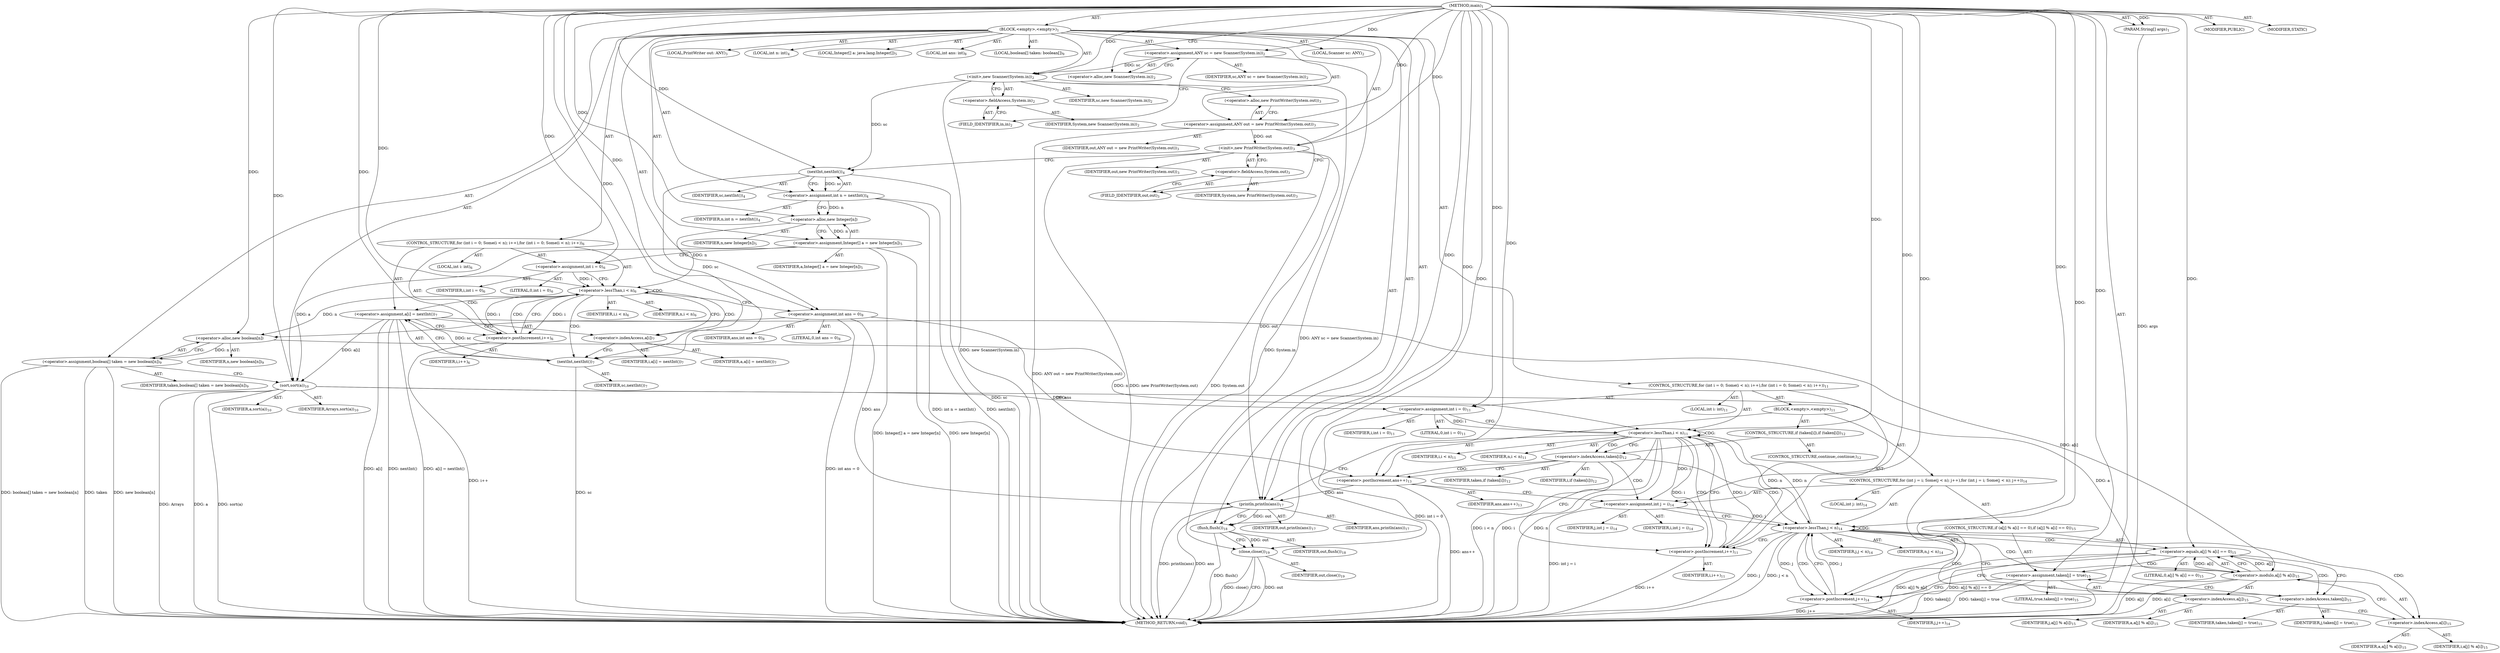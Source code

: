 digraph "main" {  
"21" [label = <(METHOD,main)<SUB>1</SUB>> ]
"22" [label = <(PARAM,String[] args)<SUB>1</SUB>> ]
"23" [label = <(BLOCK,&lt;empty&gt;,&lt;empty&gt;)<SUB>1</SUB>> ]
"4" [label = <(LOCAL,Scanner sc: ANY)<SUB>2</SUB>> ]
"24" [label = <(&lt;operator&gt;.assignment,ANY sc = new Scanner(System.in))<SUB>2</SUB>> ]
"25" [label = <(IDENTIFIER,sc,ANY sc = new Scanner(System.in))<SUB>2</SUB>> ]
"26" [label = <(&lt;operator&gt;.alloc,new Scanner(System.in))<SUB>2</SUB>> ]
"27" [label = <(&lt;init&gt;,new Scanner(System.in))<SUB>2</SUB>> ]
"3" [label = <(IDENTIFIER,sc,new Scanner(System.in))<SUB>2</SUB>> ]
"28" [label = <(&lt;operator&gt;.fieldAccess,System.in)<SUB>2</SUB>> ]
"29" [label = <(IDENTIFIER,System,new Scanner(System.in))<SUB>2</SUB>> ]
"30" [label = <(FIELD_IDENTIFIER,in,in)<SUB>2</SUB>> ]
"6" [label = <(LOCAL,PrintWriter out: ANY)<SUB>3</SUB>> ]
"31" [label = <(&lt;operator&gt;.assignment,ANY out = new PrintWriter(System.out))<SUB>3</SUB>> ]
"32" [label = <(IDENTIFIER,out,ANY out = new PrintWriter(System.out))<SUB>3</SUB>> ]
"33" [label = <(&lt;operator&gt;.alloc,new PrintWriter(System.out))<SUB>3</SUB>> ]
"34" [label = <(&lt;init&gt;,new PrintWriter(System.out))<SUB>3</SUB>> ]
"5" [label = <(IDENTIFIER,out,new PrintWriter(System.out))<SUB>3</SUB>> ]
"35" [label = <(&lt;operator&gt;.fieldAccess,System.out)<SUB>3</SUB>> ]
"36" [label = <(IDENTIFIER,System,new PrintWriter(System.out))<SUB>3</SUB>> ]
"37" [label = <(FIELD_IDENTIFIER,out,out)<SUB>3</SUB>> ]
"38" [label = <(LOCAL,int n: int)<SUB>4</SUB>> ]
"39" [label = <(&lt;operator&gt;.assignment,int n = nextInt())<SUB>4</SUB>> ]
"40" [label = <(IDENTIFIER,n,int n = nextInt())<SUB>4</SUB>> ]
"41" [label = <(nextInt,nextInt())<SUB>4</SUB>> ]
"42" [label = <(IDENTIFIER,sc,nextInt())<SUB>4</SUB>> ]
"43" [label = <(LOCAL,Integer[] a: java.lang.Integer[])<SUB>5</SUB>> ]
"44" [label = <(&lt;operator&gt;.assignment,Integer[] a = new Integer[n])<SUB>5</SUB>> ]
"45" [label = <(IDENTIFIER,a,Integer[] a = new Integer[n])<SUB>5</SUB>> ]
"46" [label = <(&lt;operator&gt;.alloc,new Integer[n])> ]
"47" [label = <(IDENTIFIER,n,new Integer[n])<SUB>5</SUB>> ]
"48" [label = <(CONTROL_STRUCTURE,for (int i = 0; Some(i &lt; n); i++),for (int i = 0; Some(i &lt; n); i++))<SUB>6</SUB>> ]
"49" [label = <(LOCAL,int i: int)<SUB>6</SUB>> ]
"50" [label = <(&lt;operator&gt;.assignment,int i = 0)<SUB>6</SUB>> ]
"51" [label = <(IDENTIFIER,i,int i = 0)<SUB>6</SUB>> ]
"52" [label = <(LITERAL,0,int i = 0)<SUB>6</SUB>> ]
"53" [label = <(&lt;operator&gt;.lessThan,i &lt; n)<SUB>6</SUB>> ]
"54" [label = <(IDENTIFIER,i,i &lt; n)<SUB>6</SUB>> ]
"55" [label = <(IDENTIFIER,n,i &lt; n)<SUB>6</SUB>> ]
"56" [label = <(&lt;operator&gt;.postIncrement,i++)<SUB>6</SUB>> ]
"57" [label = <(IDENTIFIER,i,i++)<SUB>6</SUB>> ]
"58" [label = <(&lt;operator&gt;.assignment,a[i] = nextInt())<SUB>7</SUB>> ]
"59" [label = <(&lt;operator&gt;.indexAccess,a[i])<SUB>7</SUB>> ]
"60" [label = <(IDENTIFIER,a,a[i] = nextInt())<SUB>7</SUB>> ]
"61" [label = <(IDENTIFIER,i,a[i] = nextInt())<SUB>7</SUB>> ]
"62" [label = <(nextInt,nextInt())<SUB>7</SUB>> ]
"63" [label = <(IDENTIFIER,sc,nextInt())<SUB>7</SUB>> ]
"64" [label = <(LOCAL,int ans: int)<SUB>8</SUB>> ]
"65" [label = <(&lt;operator&gt;.assignment,int ans = 0)<SUB>8</SUB>> ]
"66" [label = <(IDENTIFIER,ans,int ans = 0)<SUB>8</SUB>> ]
"67" [label = <(LITERAL,0,int ans = 0)<SUB>8</SUB>> ]
"68" [label = <(LOCAL,boolean[] taken: boolean[])<SUB>9</SUB>> ]
"69" [label = <(&lt;operator&gt;.assignment,boolean[] taken = new boolean[n])<SUB>9</SUB>> ]
"70" [label = <(IDENTIFIER,taken,boolean[] taken = new boolean[n])<SUB>9</SUB>> ]
"71" [label = <(&lt;operator&gt;.alloc,new boolean[n])> ]
"72" [label = <(IDENTIFIER,n,new boolean[n])<SUB>9</SUB>> ]
"73" [label = <(sort,sort(a))<SUB>10</SUB>> ]
"74" [label = <(IDENTIFIER,Arrays,sort(a))<SUB>10</SUB>> ]
"75" [label = <(IDENTIFIER,a,sort(a))<SUB>10</SUB>> ]
"76" [label = <(CONTROL_STRUCTURE,for (int i = 0; Some(i &lt; n); i++),for (int i = 0; Some(i &lt; n); i++))<SUB>11</SUB>> ]
"77" [label = <(LOCAL,int i: int)<SUB>11</SUB>> ]
"78" [label = <(&lt;operator&gt;.assignment,int i = 0)<SUB>11</SUB>> ]
"79" [label = <(IDENTIFIER,i,int i = 0)<SUB>11</SUB>> ]
"80" [label = <(LITERAL,0,int i = 0)<SUB>11</SUB>> ]
"81" [label = <(&lt;operator&gt;.lessThan,i &lt; n)<SUB>11</SUB>> ]
"82" [label = <(IDENTIFIER,i,i &lt; n)<SUB>11</SUB>> ]
"83" [label = <(IDENTIFIER,n,i &lt; n)<SUB>11</SUB>> ]
"84" [label = <(&lt;operator&gt;.postIncrement,i++)<SUB>11</SUB>> ]
"85" [label = <(IDENTIFIER,i,i++)<SUB>11</SUB>> ]
"86" [label = <(BLOCK,&lt;empty&gt;,&lt;empty&gt;)<SUB>11</SUB>> ]
"87" [label = <(CONTROL_STRUCTURE,if (taken[i]),if (taken[i]))<SUB>12</SUB>> ]
"88" [label = <(&lt;operator&gt;.indexAccess,taken[i])<SUB>12</SUB>> ]
"89" [label = <(IDENTIFIER,taken,if (taken[i]))<SUB>12</SUB>> ]
"90" [label = <(IDENTIFIER,i,if (taken[i]))<SUB>12</SUB>> ]
"91" [label = <(CONTROL_STRUCTURE,continue;,continue;)<SUB>12</SUB>> ]
"92" [label = <(&lt;operator&gt;.postIncrement,ans++)<SUB>13</SUB>> ]
"93" [label = <(IDENTIFIER,ans,ans++)<SUB>13</SUB>> ]
"94" [label = <(CONTROL_STRUCTURE,for (int j = i; Some(j &lt; n); j++),for (int j = i; Some(j &lt; n); j++))<SUB>14</SUB>> ]
"95" [label = <(LOCAL,int j: int)<SUB>14</SUB>> ]
"96" [label = <(&lt;operator&gt;.assignment,int j = i)<SUB>14</SUB>> ]
"97" [label = <(IDENTIFIER,j,int j = i)<SUB>14</SUB>> ]
"98" [label = <(IDENTIFIER,i,int j = i)<SUB>14</SUB>> ]
"99" [label = <(&lt;operator&gt;.lessThan,j &lt; n)<SUB>14</SUB>> ]
"100" [label = <(IDENTIFIER,j,j &lt; n)<SUB>14</SUB>> ]
"101" [label = <(IDENTIFIER,n,j &lt; n)<SUB>14</SUB>> ]
"102" [label = <(&lt;operator&gt;.postIncrement,j++)<SUB>14</SUB>> ]
"103" [label = <(IDENTIFIER,j,j++)<SUB>14</SUB>> ]
"104" [label = <(CONTROL_STRUCTURE,if (a[j] % a[i] == 0),if (a[j] % a[i] == 0))<SUB>15</SUB>> ]
"105" [label = <(&lt;operator&gt;.equals,a[j] % a[i] == 0)<SUB>15</SUB>> ]
"106" [label = <(&lt;operator&gt;.modulo,a[j] % a[i])<SUB>15</SUB>> ]
"107" [label = <(&lt;operator&gt;.indexAccess,a[j])<SUB>15</SUB>> ]
"108" [label = <(IDENTIFIER,a,a[j] % a[i])<SUB>15</SUB>> ]
"109" [label = <(IDENTIFIER,j,a[j] % a[i])<SUB>15</SUB>> ]
"110" [label = <(&lt;operator&gt;.indexAccess,a[i])<SUB>15</SUB>> ]
"111" [label = <(IDENTIFIER,a,a[j] % a[i])<SUB>15</SUB>> ]
"112" [label = <(IDENTIFIER,i,a[j] % a[i])<SUB>15</SUB>> ]
"113" [label = <(LITERAL,0,a[j] % a[i] == 0)<SUB>15</SUB>> ]
"114" [label = <(&lt;operator&gt;.assignment,taken[j] = true)<SUB>15</SUB>> ]
"115" [label = <(&lt;operator&gt;.indexAccess,taken[j])<SUB>15</SUB>> ]
"116" [label = <(IDENTIFIER,taken,taken[j] = true)<SUB>15</SUB>> ]
"117" [label = <(IDENTIFIER,j,taken[j] = true)<SUB>15</SUB>> ]
"118" [label = <(LITERAL,true,taken[j] = true)<SUB>15</SUB>> ]
"119" [label = <(println,println(ans))<SUB>17</SUB>> ]
"120" [label = <(IDENTIFIER,out,println(ans))<SUB>17</SUB>> ]
"121" [label = <(IDENTIFIER,ans,println(ans))<SUB>17</SUB>> ]
"122" [label = <(flush,flush())<SUB>18</SUB>> ]
"123" [label = <(IDENTIFIER,out,flush())<SUB>18</SUB>> ]
"124" [label = <(close,close())<SUB>19</SUB>> ]
"125" [label = <(IDENTIFIER,out,close())<SUB>19</SUB>> ]
"126" [label = <(MODIFIER,PUBLIC)> ]
"127" [label = <(MODIFIER,STATIC)> ]
"128" [label = <(METHOD_RETURN,void)<SUB>1</SUB>> ]
  "21" -> "22"  [ label = "AST: "] 
  "21" -> "23"  [ label = "AST: "] 
  "21" -> "126"  [ label = "AST: "] 
  "21" -> "127"  [ label = "AST: "] 
  "21" -> "128"  [ label = "AST: "] 
  "23" -> "4"  [ label = "AST: "] 
  "23" -> "24"  [ label = "AST: "] 
  "23" -> "27"  [ label = "AST: "] 
  "23" -> "6"  [ label = "AST: "] 
  "23" -> "31"  [ label = "AST: "] 
  "23" -> "34"  [ label = "AST: "] 
  "23" -> "38"  [ label = "AST: "] 
  "23" -> "39"  [ label = "AST: "] 
  "23" -> "43"  [ label = "AST: "] 
  "23" -> "44"  [ label = "AST: "] 
  "23" -> "48"  [ label = "AST: "] 
  "23" -> "64"  [ label = "AST: "] 
  "23" -> "65"  [ label = "AST: "] 
  "23" -> "68"  [ label = "AST: "] 
  "23" -> "69"  [ label = "AST: "] 
  "23" -> "73"  [ label = "AST: "] 
  "23" -> "76"  [ label = "AST: "] 
  "23" -> "119"  [ label = "AST: "] 
  "23" -> "122"  [ label = "AST: "] 
  "23" -> "124"  [ label = "AST: "] 
  "24" -> "25"  [ label = "AST: "] 
  "24" -> "26"  [ label = "AST: "] 
  "27" -> "3"  [ label = "AST: "] 
  "27" -> "28"  [ label = "AST: "] 
  "28" -> "29"  [ label = "AST: "] 
  "28" -> "30"  [ label = "AST: "] 
  "31" -> "32"  [ label = "AST: "] 
  "31" -> "33"  [ label = "AST: "] 
  "34" -> "5"  [ label = "AST: "] 
  "34" -> "35"  [ label = "AST: "] 
  "35" -> "36"  [ label = "AST: "] 
  "35" -> "37"  [ label = "AST: "] 
  "39" -> "40"  [ label = "AST: "] 
  "39" -> "41"  [ label = "AST: "] 
  "41" -> "42"  [ label = "AST: "] 
  "44" -> "45"  [ label = "AST: "] 
  "44" -> "46"  [ label = "AST: "] 
  "46" -> "47"  [ label = "AST: "] 
  "48" -> "49"  [ label = "AST: "] 
  "48" -> "50"  [ label = "AST: "] 
  "48" -> "53"  [ label = "AST: "] 
  "48" -> "56"  [ label = "AST: "] 
  "48" -> "58"  [ label = "AST: "] 
  "50" -> "51"  [ label = "AST: "] 
  "50" -> "52"  [ label = "AST: "] 
  "53" -> "54"  [ label = "AST: "] 
  "53" -> "55"  [ label = "AST: "] 
  "56" -> "57"  [ label = "AST: "] 
  "58" -> "59"  [ label = "AST: "] 
  "58" -> "62"  [ label = "AST: "] 
  "59" -> "60"  [ label = "AST: "] 
  "59" -> "61"  [ label = "AST: "] 
  "62" -> "63"  [ label = "AST: "] 
  "65" -> "66"  [ label = "AST: "] 
  "65" -> "67"  [ label = "AST: "] 
  "69" -> "70"  [ label = "AST: "] 
  "69" -> "71"  [ label = "AST: "] 
  "71" -> "72"  [ label = "AST: "] 
  "73" -> "74"  [ label = "AST: "] 
  "73" -> "75"  [ label = "AST: "] 
  "76" -> "77"  [ label = "AST: "] 
  "76" -> "78"  [ label = "AST: "] 
  "76" -> "81"  [ label = "AST: "] 
  "76" -> "84"  [ label = "AST: "] 
  "76" -> "86"  [ label = "AST: "] 
  "78" -> "79"  [ label = "AST: "] 
  "78" -> "80"  [ label = "AST: "] 
  "81" -> "82"  [ label = "AST: "] 
  "81" -> "83"  [ label = "AST: "] 
  "84" -> "85"  [ label = "AST: "] 
  "86" -> "87"  [ label = "AST: "] 
  "86" -> "92"  [ label = "AST: "] 
  "86" -> "94"  [ label = "AST: "] 
  "87" -> "88"  [ label = "AST: "] 
  "87" -> "91"  [ label = "AST: "] 
  "88" -> "89"  [ label = "AST: "] 
  "88" -> "90"  [ label = "AST: "] 
  "92" -> "93"  [ label = "AST: "] 
  "94" -> "95"  [ label = "AST: "] 
  "94" -> "96"  [ label = "AST: "] 
  "94" -> "99"  [ label = "AST: "] 
  "94" -> "102"  [ label = "AST: "] 
  "94" -> "104"  [ label = "AST: "] 
  "96" -> "97"  [ label = "AST: "] 
  "96" -> "98"  [ label = "AST: "] 
  "99" -> "100"  [ label = "AST: "] 
  "99" -> "101"  [ label = "AST: "] 
  "102" -> "103"  [ label = "AST: "] 
  "104" -> "105"  [ label = "AST: "] 
  "104" -> "114"  [ label = "AST: "] 
  "105" -> "106"  [ label = "AST: "] 
  "105" -> "113"  [ label = "AST: "] 
  "106" -> "107"  [ label = "AST: "] 
  "106" -> "110"  [ label = "AST: "] 
  "107" -> "108"  [ label = "AST: "] 
  "107" -> "109"  [ label = "AST: "] 
  "110" -> "111"  [ label = "AST: "] 
  "110" -> "112"  [ label = "AST: "] 
  "114" -> "115"  [ label = "AST: "] 
  "114" -> "118"  [ label = "AST: "] 
  "115" -> "116"  [ label = "AST: "] 
  "115" -> "117"  [ label = "AST: "] 
  "119" -> "120"  [ label = "AST: "] 
  "119" -> "121"  [ label = "AST: "] 
  "122" -> "123"  [ label = "AST: "] 
  "124" -> "125"  [ label = "AST: "] 
  "24" -> "30"  [ label = "CFG: "] 
  "27" -> "33"  [ label = "CFG: "] 
  "31" -> "37"  [ label = "CFG: "] 
  "34" -> "41"  [ label = "CFG: "] 
  "39" -> "46"  [ label = "CFG: "] 
  "44" -> "50"  [ label = "CFG: "] 
  "65" -> "71"  [ label = "CFG: "] 
  "69" -> "73"  [ label = "CFG: "] 
  "73" -> "78"  [ label = "CFG: "] 
  "119" -> "122"  [ label = "CFG: "] 
  "122" -> "124"  [ label = "CFG: "] 
  "124" -> "128"  [ label = "CFG: "] 
  "26" -> "24"  [ label = "CFG: "] 
  "28" -> "27"  [ label = "CFG: "] 
  "33" -> "31"  [ label = "CFG: "] 
  "35" -> "34"  [ label = "CFG: "] 
  "41" -> "39"  [ label = "CFG: "] 
  "46" -> "44"  [ label = "CFG: "] 
  "50" -> "53"  [ label = "CFG: "] 
  "53" -> "59"  [ label = "CFG: "] 
  "53" -> "65"  [ label = "CFG: "] 
  "56" -> "53"  [ label = "CFG: "] 
  "58" -> "56"  [ label = "CFG: "] 
  "71" -> "69"  [ label = "CFG: "] 
  "78" -> "81"  [ label = "CFG: "] 
  "81" -> "88"  [ label = "CFG: "] 
  "81" -> "119"  [ label = "CFG: "] 
  "84" -> "81"  [ label = "CFG: "] 
  "30" -> "28"  [ label = "CFG: "] 
  "37" -> "35"  [ label = "CFG: "] 
  "59" -> "62"  [ label = "CFG: "] 
  "62" -> "58"  [ label = "CFG: "] 
  "92" -> "96"  [ label = "CFG: "] 
  "88" -> "84"  [ label = "CFG: "] 
  "88" -> "92"  [ label = "CFG: "] 
  "96" -> "99"  [ label = "CFG: "] 
  "99" -> "107"  [ label = "CFG: "] 
  "99" -> "84"  [ label = "CFG: "] 
  "102" -> "99"  [ label = "CFG: "] 
  "105" -> "115"  [ label = "CFG: "] 
  "105" -> "102"  [ label = "CFG: "] 
  "114" -> "102"  [ label = "CFG: "] 
  "106" -> "105"  [ label = "CFG: "] 
  "115" -> "114"  [ label = "CFG: "] 
  "107" -> "110"  [ label = "CFG: "] 
  "110" -> "106"  [ label = "CFG: "] 
  "21" -> "26"  [ label = "CFG: "] 
  "22" -> "128"  [ label = "DDG: args"] 
  "24" -> "128"  [ label = "DDG: ANY sc = new Scanner(System.in)"] 
  "27" -> "128"  [ label = "DDG: System.in"] 
  "27" -> "128"  [ label = "DDG: new Scanner(System.in)"] 
  "31" -> "128"  [ label = "DDG: ANY out = new PrintWriter(System.out)"] 
  "34" -> "128"  [ label = "DDG: System.out"] 
  "34" -> "128"  [ label = "DDG: new PrintWriter(System.out)"] 
  "41" -> "128"  [ label = "DDG: sc"] 
  "39" -> "128"  [ label = "DDG: nextInt()"] 
  "39" -> "128"  [ label = "DDG: int n = nextInt()"] 
  "44" -> "128"  [ label = "DDG: new Integer[n]"] 
  "44" -> "128"  [ label = "DDG: Integer[] a = new Integer[n]"] 
  "65" -> "128"  [ label = "DDG: int ans = 0"] 
  "69" -> "128"  [ label = "DDG: taken"] 
  "69" -> "128"  [ label = "DDG: new boolean[n]"] 
  "69" -> "128"  [ label = "DDG: boolean[] taken = new boolean[n]"] 
  "73" -> "128"  [ label = "DDG: a"] 
  "73" -> "128"  [ label = "DDG: sort(a)"] 
  "78" -> "128"  [ label = "DDG: int i = 0"] 
  "81" -> "128"  [ label = "DDG: i"] 
  "81" -> "128"  [ label = "DDG: n"] 
  "81" -> "128"  [ label = "DDG: i &lt; n"] 
  "119" -> "128"  [ label = "DDG: ans"] 
  "119" -> "128"  [ label = "DDG: println(ans)"] 
  "122" -> "128"  [ label = "DDG: flush()"] 
  "124" -> "128"  [ label = "DDG: out"] 
  "124" -> "128"  [ label = "DDG: close()"] 
  "92" -> "128"  [ label = "DDG: ans++"] 
  "96" -> "128"  [ label = "DDG: int j = i"] 
  "99" -> "128"  [ label = "DDG: j"] 
  "99" -> "128"  [ label = "DDG: j &lt; n"] 
  "106" -> "128"  [ label = "DDG: a[j]"] 
  "106" -> "128"  [ label = "DDG: a[i]"] 
  "105" -> "128"  [ label = "DDG: a[j] % a[i]"] 
  "105" -> "128"  [ label = "DDG: a[j] % a[i] == 0"] 
  "114" -> "128"  [ label = "DDG: taken[j]"] 
  "114" -> "128"  [ label = "DDG: taken[j] = true"] 
  "102" -> "128"  [ label = "DDG: j++"] 
  "84" -> "128"  [ label = "DDG: i++"] 
  "58" -> "128"  [ label = "DDG: a[i]"] 
  "62" -> "128"  [ label = "DDG: sc"] 
  "58" -> "128"  [ label = "DDG: nextInt()"] 
  "58" -> "128"  [ label = "DDG: a[i] = nextInt()"] 
  "56" -> "128"  [ label = "DDG: i++"] 
  "73" -> "128"  [ label = "DDG: Arrays"] 
  "21" -> "22"  [ label = "DDG: "] 
  "21" -> "24"  [ label = "DDG: "] 
  "21" -> "31"  [ label = "DDG: "] 
  "41" -> "39"  [ label = "DDG: sc"] 
  "46" -> "44"  [ label = "DDG: n"] 
  "21" -> "65"  [ label = "DDG: "] 
  "71" -> "69"  [ label = "DDG: n"] 
  "24" -> "27"  [ label = "DDG: sc"] 
  "21" -> "27"  [ label = "DDG: "] 
  "31" -> "34"  [ label = "DDG: out"] 
  "21" -> "34"  [ label = "DDG: "] 
  "21" -> "50"  [ label = "DDG: "] 
  "62" -> "58"  [ label = "DDG: sc"] 
  "21" -> "73"  [ label = "DDG: "] 
  "44" -> "73"  [ label = "DDG: a"] 
  "58" -> "73"  [ label = "DDG: a[i]"] 
  "21" -> "78"  [ label = "DDG: "] 
  "34" -> "119"  [ label = "DDG: out"] 
  "21" -> "119"  [ label = "DDG: "] 
  "65" -> "119"  [ label = "DDG: ans"] 
  "92" -> "119"  [ label = "DDG: ans"] 
  "119" -> "122"  [ label = "DDG: out"] 
  "21" -> "122"  [ label = "DDG: "] 
  "122" -> "124"  [ label = "DDG: out"] 
  "21" -> "124"  [ label = "DDG: "] 
  "27" -> "41"  [ label = "DDG: sc"] 
  "21" -> "41"  [ label = "DDG: "] 
  "39" -> "46"  [ label = "DDG: n"] 
  "21" -> "46"  [ label = "DDG: "] 
  "50" -> "53"  [ label = "DDG: i"] 
  "56" -> "53"  [ label = "DDG: i"] 
  "21" -> "53"  [ label = "DDG: "] 
  "46" -> "53"  [ label = "DDG: n"] 
  "53" -> "56"  [ label = "DDG: i"] 
  "21" -> "56"  [ label = "DDG: "] 
  "53" -> "71"  [ label = "DDG: n"] 
  "21" -> "71"  [ label = "DDG: "] 
  "78" -> "81"  [ label = "DDG: i"] 
  "84" -> "81"  [ label = "DDG: i"] 
  "21" -> "81"  [ label = "DDG: "] 
  "71" -> "81"  [ label = "DDG: n"] 
  "99" -> "81"  [ label = "DDG: n"] 
  "81" -> "84"  [ label = "DDG: i"] 
  "21" -> "84"  [ label = "DDG: "] 
  "41" -> "62"  [ label = "DDG: sc"] 
  "21" -> "62"  [ label = "DDG: "] 
  "65" -> "92"  [ label = "DDG: ans"] 
  "21" -> "92"  [ label = "DDG: "] 
  "81" -> "96"  [ label = "DDG: i"] 
  "21" -> "96"  [ label = "DDG: "] 
  "96" -> "99"  [ label = "DDG: j"] 
  "102" -> "99"  [ label = "DDG: j"] 
  "21" -> "99"  [ label = "DDG: "] 
  "81" -> "99"  [ label = "DDG: n"] 
  "99" -> "102"  [ label = "DDG: j"] 
  "21" -> "102"  [ label = "DDG: "] 
  "21" -> "114"  [ label = "DDG: "] 
  "106" -> "105"  [ label = "DDG: a[j]"] 
  "106" -> "105"  [ label = "DDG: a[i]"] 
  "21" -> "105"  [ label = "DDG: "] 
  "73" -> "106"  [ label = "DDG: a"] 
  "58" -> "106"  [ label = "DDG: a[i]"] 
  "53" -> "58"  [ label = "CDG: "] 
  "53" -> "53"  [ label = "CDG: "] 
  "53" -> "56"  [ label = "CDG: "] 
  "53" -> "59"  [ label = "CDG: "] 
  "53" -> "62"  [ label = "CDG: "] 
  "81" -> "81"  [ label = "CDG: "] 
  "81" -> "84"  [ label = "CDG: "] 
  "81" -> "88"  [ label = "CDG: "] 
  "88" -> "96"  [ label = "CDG: "] 
  "88" -> "99"  [ label = "CDG: "] 
  "88" -> "92"  [ label = "CDG: "] 
  "99" -> "107"  [ label = "CDG: "] 
  "99" -> "105"  [ label = "CDG: "] 
  "99" -> "99"  [ label = "CDG: "] 
  "99" -> "102"  [ label = "CDG: "] 
  "99" -> "110"  [ label = "CDG: "] 
  "99" -> "106"  [ label = "CDG: "] 
  "105" -> "115"  [ label = "CDG: "] 
  "105" -> "114"  [ label = "CDG: "] 
}
